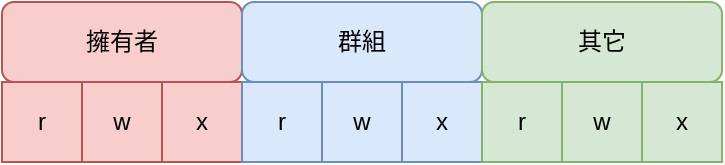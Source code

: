 <mxfile version="20.2.3" type="device" pages="2"><diagram id="Rlw1wHNubiOczWiMs_DK" name="04_rwx_all"><mxGraphModel dx="1078" dy="721" grid="1" gridSize="10" guides="1" tooltips="1" connect="1" arrows="1" fold="1" page="1" pageScale="1" pageWidth="827" pageHeight="1169" math="0" shadow="0"><root><mxCell id="0"/><mxCell id="1" parent="0"/><mxCell id="aTELaxfsq03gWNZdcgjZ-1" value="r" style="rounded=0;whiteSpace=wrap;html=1;fillColor=#f8cecc;strokeColor=#b85450;" vertex="1" parent="1"><mxGeometry x="200" y="360" width="40" height="40" as="geometry"/></mxCell><mxCell id="aTELaxfsq03gWNZdcgjZ-2" value="w" style="rounded=0;whiteSpace=wrap;html=1;fillColor=#f8cecc;strokeColor=#b85450;" vertex="1" parent="1"><mxGeometry x="240" y="360" width="40" height="40" as="geometry"/></mxCell><mxCell id="aTELaxfsq03gWNZdcgjZ-3" value="x" style="rounded=0;whiteSpace=wrap;html=1;fillColor=#f8cecc;strokeColor=#b85450;" vertex="1" parent="1"><mxGeometry x="280" y="360" width="40" height="40" as="geometry"/></mxCell><mxCell id="aTELaxfsq03gWNZdcgjZ-4" value="r" style="rounded=0;whiteSpace=wrap;html=1;fillColor=#dae8fc;strokeColor=#6c8ebf;" vertex="1" parent="1"><mxGeometry x="320" y="360" width="40" height="40" as="geometry"/></mxCell><mxCell id="aTELaxfsq03gWNZdcgjZ-5" value="w" style="rounded=0;whiteSpace=wrap;html=1;fillColor=#dae8fc;strokeColor=#6c8ebf;" vertex="1" parent="1"><mxGeometry x="360" y="360" width="40" height="40" as="geometry"/></mxCell><mxCell id="aTELaxfsq03gWNZdcgjZ-6" value="x" style="rounded=0;whiteSpace=wrap;html=1;fillColor=#dae8fc;strokeColor=#6c8ebf;" vertex="1" parent="1"><mxGeometry x="400" y="360" width="40" height="40" as="geometry"/></mxCell><mxCell id="aTELaxfsq03gWNZdcgjZ-7" value="r" style="rounded=0;whiteSpace=wrap;html=1;fillColor=#d5e8d4;strokeColor=#82b366;" vertex="1" parent="1"><mxGeometry x="440" y="360" width="40" height="40" as="geometry"/></mxCell><mxCell id="aTELaxfsq03gWNZdcgjZ-8" value="w" style="rounded=0;whiteSpace=wrap;html=1;fillColor=#d5e8d4;strokeColor=#82b366;" vertex="1" parent="1"><mxGeometry x="480" y="360" width="40" height="40" as="geometry"/></mxCell><mxCell id="aTELaxfsq03gWNZdcgjZ-9" value="x" style="rounded=0;whiteSpace=wrap;html=1;fillColor=#d5e8d4;strokeColor=#82b366;" vertex="1" parent="1"><mxGeometry x="520" y="360" width="40" height="40" as="geometry"/></mxCell><mxCell id="aTELaxfsq03gWNZdcgjZ-20" value="擁有者" style="rounded=1;whiteSpace=wrap;html=1;fillColor=#f8cecc;strokeColor=#b85450;" vertex="1" parent="1"><mxGeometry x="200" y="320" width="120" height="40" as="geometry"/></mxCell><mxCell id="aTELaxfsq03gWNZdcgjZ-21" value="群組" style="rounded=1;whiteSpace=wrap;html=1;fillColor=#dae8fc;strokeColor=#6c8ebf;" vertex="1" parent="1"><mxGeometry x="320" y="320" width="120" height="40" as="geometry"/></mxCell><mxCell id="aTELaxfsq03gWNZdcgjZ-22" value="其它" style="rounded=1;whiteSpace=wrap;html=1;fillColor=#d5e8d4;strokeColor=#82b366;" vertex="1" parent="1"><mxGeometry x="440" y="320" width="120" height="40" as="geometry"/></mxCell></root></mxGraphModel></diagram><diagram id="yzKB7VaUbnZJ8WGhVYGw" name="04_rwx"><mxGraphModel dx="1905" dy="721" grid="1" gridSize="10" guides="1" tooltips="1" connect="1" arrows="1" fold="1" page="1" pageScale="1" pageWidth="827" pageHeight="1169" math="0" shadow="0"><root><mxCell id="0"/><mxCell id="1" parent="0"/><mxCell id="qkglTret5htemDXaEClU-26" value="" style="rounded=0;whiteSpace=wrap;html=1;fontColor=#333333;fillColor=#f5f5f5;strokeColor=#666666;" vertex="1" parent="1"><mxGeometry x="30" y="467.5" width="780" height="55" as="geometry"/></mxCell><mxCell id="qkglTret5htemDXaEClU-22" value="" style="rounded=0;whiteSpace=wrap;html=1;fillColor=#dae8fc;strokeColor=#6c8ebf;" vertex="1" parent="1"><mxGeometry x="30" y="360" width="780" height="60" as="geometry"/></mxCell><mxCell id="qkglTret5htemDXaEClU-21" value="" style="rounded=0;whiteSpace=wrap;html=1;fillColor=#f8cecc;strokeColor=#b85450;" vertex="1" parent="1"><mxGeometry x="30" y="250" width="780" height="60" as="geometry"/></mxCell><mxCell id="DrucmoHWIdmbBsMJ5amF-8" value="r" style="rounded=0;whiteSpace=wrap;html=1;" vertex="1" parent="1"><mxGeometry x="40" y="160" width="40" height="40" as="geometry"/></mxCell><mxCell id="DrucmoHWIdmbBsMJ5amF-9" value="4" style="rounded=0;whiteSpace=wrap;html=1;" vertex="1" parent="1"><mxGeometry x="40" y="370" width="40" height="40" as="geometry"/></mxCell><mxCell id="DrucmoHWIdmbBsMJ5amF-10" value="x" style="rounded=0;whiteSpace=wrap;html=1;" vertex="1" parent="1"><mxGeometry x="120" y="160" width="40" height="40" as="geometry"/></mxCell><mxCell id="DrucmoHWIdmbBsMJ5amF-11" value="w" style="rounded=0;whiteSpace=wrap;html=1;" vertex="1" parent="1"><mxGeometry x="80" y="160" width="40" height="40" as="geometry"/></mxCell><mxCell id="DrucmoHWIdmbBsMJ5amF-12" value="2" style="rounded=0;whiteSpace=wrap;html=1;" vertex="1" parent="1"><mxGeometry x="80" y="370" width="40" height="40" as="geometry"/></mxCell><mxCell id="DrucmoHWIdmbBsMJ5amF-13" value="1" style="rounded=0;whiteSpace=wrap;html=1;" vertex="1" parent="1"><mxGeometry x="120" y="370" width="40" height="40" as="geometry"/></mxCell><mxCell id="DrucmoHWIdmbBsMJ5amF-14" value="" style="shape=flexArrow;endArrow=classic;html=1;rounded=0;" edge="1" parent="1"><mxGeometry width="50" height="50" relative="1" as="geometry"><mxPoint x="99.5" y="320" as="sourcePoint"/><mxPoint x="99.5" y="350" as="targetPoint"/></mxGeometry></mxCell><mxCell id="DrucmoHWIdmbBsMJ5amF-15" value="r" style="rounded=0;whiteSpace=wrap;html=1;" vertex="1" parent="1"><mxGeometry x="520" y="160" width="40" height="40" as="geometry"/></mxCell><mxCell id="DrucmoHWIdmbBsMJ5amF-16" value="4" style="rounded=0;whiteSpace=wrap;html=1;" vertex="1" parent="1"><mxGeometry x="520" y="370" width="40" height="40" as="geometry"/></mxCell><mxCell id="DrucmoHWIdmbBsMJ5amF-17" value="-" style="rounded=0;whiteSpace=wrap;html=1;" vertex="1" parent="1"><mxGeometry x="600" y="160" width="40" height="40" as="geometry"/></mxCell><mxCell id="DrucmoHWIdmbBsMJ5amF-18" value="-" style="rounded=0;whiteSpace=wrap;html=1;" vertex="1" parent="1"><mxGeometry x="560" y="160" width="40" height="40" as="geometry"/></mxCell><mxCell id="DrucmoHWIdmbBsMJ5amF-19" value="0" style="rounded=0;whiteSpace=wrap;html=1;" vertex="1" parent="1"><mxGeometry x="560" y="370" width="40" height="40" as="geometry"/></mxCell><mxCell id="DrucmoHWIdmbBsMJ5amF-20" value="0" style="rounded=0;whiteSpace=wrap;html=1;" vertex="1" parent="1"><mxGeometry x="600" y="370" width="40" height="40" as="geometry"/></mxCell><mxCell id="DrucmoHWIdmbBsMJ5amF-21" value="" style="shape=flexArrow;endArrow=classic;html=1;rounded=0;" edge="1" parent="1"><mxGeometry width="50" height="50" relative="1" as="geometry"><mxPoint x="579.5" y="320" as="sourcePoint"/><mxPoint x="579.5" y="350" as="targetPoint"/></mxGeometry></mxCell><mxCell id="DrucmoHWIdmbBsMJ5amF-22" value="r" style="rounded=0;whiteSpace=wrap;html=1;" vertex="1" parent="1"><mxGeometry x="200" y="160" width="40" height="40" as="geometry"/></mxCell><mxCell id="DrucmoHWIdmbBsMJ5amF-23" value="4" style="rounded=0;whiteSpace=wrap;html=1;" vertex="1" parent="1"><mxGeometry x="200" y="370" width="40" height="40" as="geometry"/></mxCell><mxCell id="DrucmoHWIdmbBsMJ5amF-24" value="-" style="rounded=0;whiteSpace=wrap;html=1;" vertex="1" parent="1"><mxGeometry x="280" y="160" width="40" height="40" as="geometry"/></mxCell><mxCell id="DrucmoHWIdmbBsMJ5amF-25" value="w" style="rounded=0;whiteSpace=wrap;html=1;" vertex="1" parent="1"><mxGeometry x="240" y="160" width="40" height="40" as="geometry"/></mxCell><mxCell id="DrucmoHWIdmbBsMJ5amF-26" value="2" style="rounded=0;whiteSpace=wrap;html=1;" vertex="1" parent="1"><mxGeometry x="240" y="370" width="40" height="40" as="geometry"/></mxCell><mxCell id="DrucmoHWIdmbBsMJ5amF-27" value="0" style="rounded=0;whiteSpace=wrap;html=1;" vertex="1" parent="1"><mxGeometry x="280" y="370" width="40" height="40" as="geometry"/></mxCell><mxCell id="DrucmoHWIdmbBsMJ5amF-28" value="" style="shape=flexArrow;endArrow=classic;html=1;rounded=0;" edge="1" parent="1"><mxGeometry width="50" height="50" relative="1" as="geometry"><mxPoint x="259.5" y="320" as="sourcePoint"/><mxPoint x="259.5" y="350" as="targetPoint"/></mxGeometry></mxCell><mxCell id="DrucmoHWIdmbBsMJ5amF-29" value="r" style="rounded=0;whiteSpace=wrap;html=1;" vertex="1" parent="1"><mxGeometry x="360" y="160" width="40" height="40" as="geometry"/></mxCell><mxCell id="DrucmoHWIdmbBsMJ5amF-30" value="4" style="rounded=0;whiteSpace=wrap;html=1;" vertex="1" parent="1"><mxGeometry x="360" y="370" width="40" height="40" as="geometry"/></mxCell><mxCell id="DrucmoHWIdmbBsMJ5amF-31" value="x" style="rounded=0;whiteSpace=wrap;html=1;" vertex="1" parent="1"><mxGeometry x="440" y="160" width="40" height="40" as="geometry"/></mxCell><mxCell id="DrucmoHWIdmbBsMJ5amF-32" value="-" style="rounded=0;whiteSpace=wrap;html=1;" vertex="1" parent="1"><mxGeometry x="400" y="160" width="40" height="40" as="geometry"/></mxCell><mxCell id="DrucmoHWIdmbBsMJ5amF-33" value="0" style="rounded=0;whiteSpace=wrap;html=1;" vertex="1" parent="1"><mxGeometry x="400" y="370" width="40" height="40" as="geometry"/></mxCell><mxCell id="DrucmoHWIdmbBsMJ5amF-34" value="1" style="rounded=0;whiteSpace=wrap;html=1;" vertex="1" parent="1"><mxGeometry x="440" y="370" width="40" height="40" as="geometry"/></mxCell><mxCell id="DrucmoHWIdmbBsMJ5amF-35" value="" style="shape=flexArrow;endArrow=classic;html=1;rounded=0;" edge="1" parent="1"><mxGeometry width="50" height="50" relative="1" as="geometry"><mxPoint x="419.5" y="320" as="sourcePoint"/><mxPoint x="419.5" y="350" as="targetPoint"/></mxGeometry></mxCell><mxCell id="DrucmoHWIdmbBsMJ5amF-50" value="" style="shape=flexArrow;endArrow=classic;html=1;rounded=0;" edge="1" parent="1"><mxGeometry width="50" height="50" relative="1" as="geometry"><mxPoint x="99.5" y="430" as="sourcePoint"/><mxPoint x="99.5" y="460" as="targetPoint"/></mxGeometry></mxCell><mxCell id="DrucmoHWIdmbBsMJ5amF-51" value="" style="shape=flexArrow;endArrow=classic;html=1;rounded=0;" edge="1" parent="1"><mxGeometry width="50" height="50" relative="1" as="geometry"><mxPoint x="419.5" y="430" as="sourcePoint"/><mxPoint x="419.5" y="460" as="targetPoint"/></mxGeometry></mxCell><mxCell id="DrucmoHWIdmbBsMJ5amF-52" value="" style="shape=flexArrow;endArrow=classic;html=1;rounded=0;" edge="1" parent="1"><mxGeometry width="50" height="50" relative="1" as="geometry"><mxPoint x="259.5" y="430" as="sourcePoint"/><mxPoint x="259.5" y="460" as="targetPoint"/></mxGeometry></mxCell><mxCell id="DrucmoHWIdmbBsMJ5amF-53" value="" style="shape=flexArrow;endArrow=classic;html=1;rounded=0;" edge="1" parent="1"><mxGeometry width="50" height="50" relative="1" as="geometry"><mxPoint x="579.5" y="430" as="sourcePoint"/><mxPoint x="579.5" y="460" as="targetPoint"/></mxGeometry></mxCell><mxCell id="DrucmoHWIdmbBsMJ5amF-54" value="7" style="ellipse;whiteSpace=wrap;html=1;" vertex="1" parent="1"><mxGeometry x="80" y="475" width="40" height="40" as="geometry"/></mxCell><mxCell id="DrucmoHWIdmbBsMJ5amF-55" value="4" style="ellipse;whiteSpace=wrap;html=1;" vertex="1" parent="1"><mxGeometry x="560" y="475" width="40" height="40" as="geometry"/></mxCell><mxCell id="DrucmoHWIdmbBsMJ5amF-56" value="6" style="ellipse;whiteSpace=wrap;html=1;" vertex="1" parent="1"><mxGeometry x="240" y="475" width="40" height="40" as="geometry"/></mxCell><mxCell id="DrucmoHWIdmbBsMJ5amF-57" value="5" style="ellipse;whiteSpace=wrap;html=1;" vertex="1" parent="1"><mxGeometry x="400" y="475" width="40" height="40" as="geometry"/></mxCell><mxCell id="DrucmoHWIdmbBsMJ5amF-59" value="-" style="rounded=0;whiteSpace=wrap;html=1;" vertex="1" parent="1"><mxGeometry x="680" y="160" width="40" height="40" as="geometry"/></mxCell><mxCell id="DrucmoHWIdmbBsMJ5amF-60" value="0" style="rounded=0;whiteSpace=wrap;html=1;" vertex="1" parent="1"><mxGeometry x="680" y="370" width="40" height="40" as="geometry"/></mxCell><mxCell id="DrucmoHWIdmbBsMJ5amF-61" value="-" style="rounded=0;whiteSpace=wrap;html=1;" vertex="1" parent="1"><mxGeometry x="760" y="160" width="40" height="40" as="geometry"/></mxCell><mxCell id="DrucmoHWIdmbBsMJ5amF-62" value="-" style="rounded=0;whiteSpace=wrap;html=1;" vertex="1" parent="1"><mxGeometry x="720" y="160" width="40" height="40" as="geometry"/></mxCell><mxCell id="DrucmoHWIdmbBsMJ5amF-63" value="0" style="rounded=0;whiteSpace=wrap;html=1;" vertex="1" parent="1"><mxGeometry x="720" y="370" width="40" height="40" as="geometry"/></mxCell><mxCell id="DrucmoHWIdmbBsMJ5amF-64" value="0" style="rounded=0;whiteSpace=wrap;html=1;" vertex="1" parent="1"><mxGeometry x="760" y="370" width="40" height="40" as="geometry"/></mxCell><mxCell id="DrucmoHWIdmbBsMJ5amF-65" value="" style="shape=flexArrow;endArrow=classic;html=1;rounded=0;" edge="1" parent="1"><mxGeometry width="50" height="50" relative="1" as="geometry"><mxPoint x="739.5" y="320" as="sourcePoint"/><mxPoint x="739.5" y="350" as="targetPoint"/></mxGeometry></mxCell><mxCell id="DrucmoHWIdmbBsMJ5amF-66" value="" style="shape=flexArrow;endArrow=classic;html=1;rounded=0;" edge="1" parent="1"><mxGeometry width="50" height="50" relative="1" as="geometry"><mxPoint x="739.5" y="430" as="sourcePoint"/><mxPoint x="739.5" y="460" as="targetPoint"/></mxGeometry></mxCell><mxCell id="DrucmoHWIdmbBsMJ5amF-67" value="0" style="ellipse;whiteSpace=wrap;html=1;" vertex="1" parent="1"><mxGeometry x="720" y="475" width="40" height="40" as="geometry"/></mxCell><mxCell id="DrucmoHWIdmbBsMJ5amF-68" value="讀、寫、執行" style="rounded=0;whiteSpace=wrap;html=1;" vertex="1" parent="1"><mxGeometry x="40" y="120" width="120" height="40" as="geometry"/></mxCell><mxCell id="DrucmoHWIdmbBsMJ5amF-69" value="讀、寫" style="rounded=0;whiteSpace=wrap;html=1;" vertex="1" parent="1"><mxGeometry x="200" y="120" width="120" height="40" as="geometry"/></mxCell><mxCell id="DrucmoHWIdmbBsMJ5amF-70" value="讀、執行" style="rounded=0;whiteSpace=wrap;html=1;" vertex="1" parent="1"><mxGeometry x="360" y="120" width="120" height="40" as="geometry"/></mxCell><mxCell id="DrucmoHWIdmbBsMJ5amF-71" value="唯讀" style="rounded=0;whiteSpace=wrap;html=1;" vertex="1" parent="1"><mxGeometry x="520" y="120" width="120" height="40" as="geometry"/></mxCell><mxCell id="DrucmoHWIdmbBsMJ5amF-72" value="無" style="rounded=0;whiteSpace=wrap;html=1;" vertex="1" parent="1"><mxGeometry x="680" y="120" width="120" height="40" as="geometry"/></mxCell><mxCell id="qkglTret5htemDXaEClU-1" value="1" style="rounded=0;whiteSpace=wrap;html=1;" vertex="1" parent="1"><mxGeometry x="40" y="260" width="40" height="40" as="geometry"/></mxCell><mxCell id="qkglTret5htemDXaEClU-2" value="1" style="rounded=0;whiteSpace=wrap;html=1;" vertex="1" parent="1"><mxGeometry x="80" y="260" width="40" height="40" as="geometry"/></mxCell><mxCell id="qkglTret5htemDXaEClU-3" value="1" style="rounded=0;whiteSpace=wrap;html=1;" vertex="1" parent="1"><mxGeometry x="120" y="260" width="40" height="40" as="geometry"/></mxCell><mxCell id="qkglTret5htemDXaEClU-4" value="1" style="rounded=0;whiteSpace=wrap;html=1;" vertex="1" parent="1"><mxGeometry x="520" y="260" width="40" height="40" as="geometry"/></mxCell><mxCell id="qkglTret5htemDXaEClU-5" value="0" style="rounded=0;whiteSpace=wrap;html=1;" vertex="1" parent="1"><mxGeometry x="560" y="260" width="40" height="40" as="geometry"/></mxCell><mxCell id="qkglTret5htemDXaEClU-6" value="0" style="rounded=0;whiteSpace=wrap;html=1;" vertex="1" parent="1"><mxGeometry x="600" y="260" width="40" height="40" as="geometry"/></mxCell><mxCell id="qkglTret5htemDXaEClU-7" value="1" style="rounded=0;whiteSpace=wrap;html=1;" vertex="1" parent="1"><mxGeometry x="200" y="260" width="40" height="40" as="geometry"/></mxCell><mxCell id="qkglTret5htemDXaEClU-8" value="1" style="rounded=0;whiteSpace=wrap;html=1;" vertex="1" parent="1"><mxGeometry x="240" y="260" width="40" height="40" as="geometry"/></mxCell><mxCell id="qkglTret5htemDXaEClU-9" value="0" style="rounded=0;whiteSpace=wrap;html=1;" vertex="1" parent="1"><mxGeometry x="280" y="260" width="40" height="40" as="geometry"/></mxCell><mxCell id="qkglTret5htemDXaEClU-10" value="1" style="rounded=0;whiteSpace=wrap;html=1;" vertex="1" parent="1"><mxGeometry x="360" y="260" width="40" height="40" as="geometry"/></mxCell><mxCell id="qkglTret5htemDXaEClU-11" value="0" style="rounded=0;whiteSpace=wrap;html=1;" vertex="1" parent="1"><mxGeometry x="400" y="260" width="40" height="40" as="geometry"/></mxCell><mxCell id="qkglTret5htemDXaEClU-12" value="1" style="rounded=0;whiteSpace=wrap;html=1;" vertex="1" parent="1"><mxGeometry x="440" y="260" width="40" height="40" as="geometry"/></mxCell><mxCell id="qkglTret5htemDXaEClU-13" value="0" style="rounded=0;whiteSpace=wrap;html=1;" vertex="1" parent="1"><mxGeometry x="680" y="260" width="40" height="40" as="geometry"/></mxCell><mxCell id="qkglTret5htemDXaEClU-14" value="0" style="rounded=0;whiteSpace=wrap;html=1;" vertex="1" parent="1"><mxGeometry x="720" y="260" width="40" height="40" as="geometry"/></mxCell><mxCell id="qkglTret5htemDXaEClU-15" value="0" style="rounded=0;whiteSpace=wrap;html=1;" vertex="1" parent="1"><mxGeometry x="760" y="260" width="40" height="40" as="geometry"/></mxCell><mxCell id="qkglTret5htemDXaEClU-16" value="" style="shape=flexArrow;endArrow=classic;html=1;rounded=0;" edge="1" parent="1"><mxGeometry width="50" height="50" relative="1" as="geometry"><mxPoint x="99.5" y="210" as="sourcePoint"/><mxPoint x="99.5" y="240" as="targetPoint"/></mxGeometry></mxCell><mxCell id="qkglTret5htemDXaEClU-17" value="" style="shape=flexArrow;endArrow=classic;html=1;rounded=0;" edge="1" parent="1"><mxGeometry width="50" height="50" relative="1" as="geometry"><mxPoint x="579.5" y="210" as="sourcePoint"/><mxPoint x="579.5" y="240" as="targetPoint"/></mxGeometry></mxCell><mxCell id="qkglTret5htemDXaEClU-18" value="" style="shape=flexArrow;endArrow=classic;html=1;rounded=0;" edge="1" parent="1"><mxGeometry width="50" height="50" relative="1" as="geometry"><mxPoint x="259.5" y="210" as="sourcePoint"/><mxPoint x="259.5" y="240" as="targetPoint"/></mxGeometry></mxCell><mxCell id="qkglTret5htemDXaEClU-19" value="" style="shape=flexArrow;endArrow=classic;html=1;rounded=0;" edge="1" parent="1"><mxGeometry width="50" height="50" relative="1" as="geometry"><mxPoint x="419.5" y="210" as="sourcePoint"/><mxPoint x="419.5" y="240" as="targetPoint"/></mxGeometry></mxCell><mxCell id="qkglTret5htemDXaEClU-20" value="" style="shape=flexArrow;endArrow=classic;html=1;rounded=0;" edge="1" parent="1"><mxGeometry width="50" height="50" relative="1" as="geometry"><mxPoint x="739.5" y="210" as="sourcePoint"/><mxPoint x="739.5" y="240" as="targetPoint"/></mxGeometry></mxCell><mxCell id="qkglTret5htemDXaEClU-23" value="&lt;font color=&quot;#ff0000&quot;&gt;二進制&lt;/font&gt;" style="text;html=1;strokeColor=none;fillColor=none;align=center;verticalAlign=middle;whiteSpace=wrap;rounded=0;" vertex="1" parent="1"><mxGeometry x="-40" y="265" width="60" height="30" as="geometry"/></mxCell><mxCell id="qkglTret5htemDXaEClU-24" value="&lt;font color=&quot;#0000ff&quot;&gt;十進制&lt;/font&gt;" style="text;html=1;strokeColor=none;fillColor=none;align=center;verticalAlign=middle;whiteSpace=wrap;rounded=0;" vertex="1" parent="1"><mxGeometry x="-40" y="375" width="60" height="30" as="geometry"/></mxCell><mxCell id="qkglTret5htemDXaEClU-25" value="&lt;font color=&quot;#000000&quot;&gt;總和&lt;/font&gt;" style="text;html=1;strokeColor=none;fillColor=none;align=center;verticalAlign=middle;whiteSpace=wrap;rounded=0;fontColor=#0000FF;" vertex="1" parent="1"><mxGeometry x="-40" y="480" width="60" height="30" as="geometry"/></mxCell></root></mxGraphModel></diagram></mxfile>